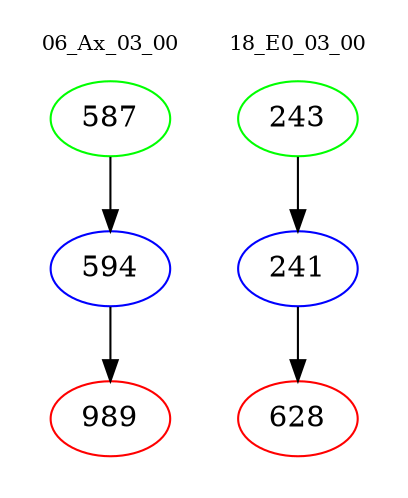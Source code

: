 digraph{
subgraph cluster_0 {
color = white
label = "06_Ax_03_00";
fontsize=10;
T0_587 [label="587", color="green"]
T0_587 -> T0_594 [color="black"]
T0_594 [label="594", color="blue"]
T0_594 -> T0_989 [color="black"]
T0_989 [label="989", color="red"]
}
subgraph cluster_1 {
color = white
label = "18_E0_03_00";
fontsize=10;
T1_243 [label="243", color="green"]
T1_243 -> T1_241 [color="black"]
T1_241 [label="241", color="blue"]
T1_241 -> T1_628 [color="black"]
T1_628 [label="628", color="red"]
}
}
